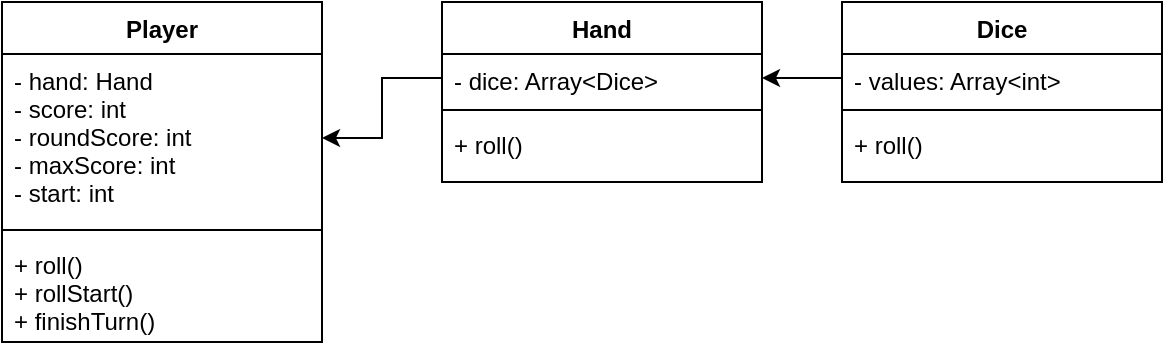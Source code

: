 <mxfile version="10.6.5" type="device"><diagram id="aMmuNFWQWOGCgiWKLhcY" name="Page-1"><mxGraphModel dx="1162" dy="663" grid="1" gridSize="10" guides="1" tooltips="1" connect="1" arrows="1" fold="1" page="1" pageScale="1" pageWidth="850" pageHeight="1100" math="0" shadow="0"><root><mxCell id="0"/><mxCell id="1" parent="0"/><mxCell id="-i20VCDYf9iRYUJjgxhC-5" value="Player" style="swimlane;fontStyle=1;align=center;verticalAlign=top;childLayout=stackLayout;horizontal=1;startSize=26;horizontalStack=0;resizeParent=1;resizeParentMax=0;resizeLast=0;collapsible=1;marginBottom=0;" vertex="1" parent="1"><mxGeometry x="110" y="153" width="160" height="170" as="geometry"><mxRectangle x="330" y="149" width="70" height="26" as="alternateBounds"/></mxGeometry></mxCell><mxCell id="-i20VCDYf9iRYUJjgxhC-6" value="- hand: Hand&#10;- score: int&#10;- roundScore: int&#10;- maxScore: int&#10;- start: int&#10;&#10;" style="text;strokeColor=none;fillColor=none;align=left;verticalAlign=top;spacingLeft=4;spacingRight=4;overflow=hidden;rotatable=0;points=[[0,0.5],[1,0.5]];portConstraint=eastwest;" vertex="1" parent="-i20VCDYf9iRYUJjgxhC-5"><mxGeometry y="26" width="160" height="84" as="geometry"/></mxCell><mxCell id="-i20VCDYf9iRYUJjgxhC-7" value="" style="line;strokeWidth=1;fillColor=none;align=left;verticalAlign=middle;spacingTop=-1;spacingLeft=3;spacingRight=3;rotatable=0;labelPosition=right;points=[];portConstraint=eastwest;" vertex="1" parent="-i20VCDYf9iRYUJjgxhC-5"><mxGeometry y="110" width="160" height="8" as="geometry"/></mxCell><mxCell id="-i20VCDYf9iRYUJjgxhC-8" value="+ roll()&#10;+ rollStart()&#10;+ finishTurn()&#10;" style="text;strokeColor=none;fillColor=none;align=left;verticalAlign=top;spacingLeft=4;spacingRight=4;overflow=hidden;rotatable=0;points=[[0,0.5],[1,0.5]];portConstraint=eastwest;" vertex="1" parent="-i20VCDYf9iRYUJjgxhC-5"><mxGeometry y="118" width="160" height="52" as="geometry"/></mxCell><mxCell id="-i20VCDYf9iRYUJjgxhC-17" value="Hand" style="swimlane;fontStyle=1;align=center;verticalAlign=top;childLayout=stackLayout;horizontal=1;startSize=26;horizontalStack=0;resizeParent=1;resizeParentMax=0;resizeLast=0;collapsible=1;marginBottom=0;" vertex="1" parent="1"><mxGeometry x="330" y="153" width="160" height="90" as="geometry"><mxRectangle x="330" y="149" width="70" height="26" as="alternateBounds"/></mxGeometry></mxCell><mxCell id="-i20VCDYf9iRYUJjgxhC-18" value="- dice: Array&lt;Dice&gt;&#10;" style="text;strokeColor=none;fillColor=none;align=left;verticalAlign=top;spacingLeft=4;spacingRight=4;overflow=hidden;rotatable=0;points=[[0,0.5],[1,0.5]];portConstraint=eastwest;" vertex="1" parent="-i20VCDYf9iRYUJjgxhC-17"><mxGeometry y="26" width="160" height="24" as="geometry"/></mxCell><mxCell id="-i20VCDYf9iRYUJjgxhC-19" value="" style="line;strokeWidth=1;fillColor=none;align=left;verticalAlign=middle;spacingTop=-1;spacingLeft=3;spacingRight=3;rotatable=0;labelPosition=right;points=[];portConstraint=eastwest;" vertex="1" parent="-i20VCDYf9iRYUJjgxhC-17"><mxGeometry y="50" width="160" height="8" as="geometry"/></mxCell><mxCell id="-i20VCDYf9iRYUJjgxhC-20" value="+ roll()" style="text;strokeColor=none;fillColor=none;align=left;verticalAlign=top;spacingLeft=4;spacingRight=4;overflow=hidden;rotatable=0;points=[[0,0.5],[1,0.5]];portConstraint=eastwest;" vertex="1" parent="-i20VCDYf9iRYUJjgxhC-17"><mxGeometry y="58" width="160" height="32" as="geometry"/></mxCell><mxCell id="-i20VCDYf9iRYUJjgxhC-21" value="Dice" style="swimlane;fontStyle=1;align=center;verticalAlign=top;childLayout=stackLayout;horizontal=1;startSize=26;horizontalStack=0;resizeParent=1;resizeParentMax=0;resizeLast=0;collapsible=1;marginBottom=0;" vertex="1" parent="1"><mxGeometry x="530" y="153" width="160" height="90" as="geometry"><mxRectangle x="330" y="149" width="70" height="26" as="alternateBounds"/></mxGeometry></mxCell><mxCell id="-i20VCDYf9iRYUJjgxhC-22" value="- values: Array&lt;int&gt;&#10;" style="text;strokeColor=none;fillColor=none;align=left;verticalAlign=top;spacingLeft=4;spacingRight=4;overflow=hidden;rotatable=0;points=[[0,0.5],[1,0.5]];portConstraint=eastwest;" vertex="1" parent="-i20VCDYf9iRYUJjgxhC-21"><mxGeometry y="26" width="160" height="24" as="geometry"/></mxCell><mxCell id="-i20VCDYf9iRYUJjgxhC-23" value="" style="line;strokeWidth=1;fillColor=none;align=left;verticalAlign=middle;spacingTop=-1;spacingLeft=3;spacingRight=3;rotatable=0;labelPosition=right;points=[];portConstraint=eastwest;" vertex="1" parent="-i20VCDYf9iRYUJjgxhC-21"><mxGeometry y="50" width="160" height="8" as="geometry"/></mxCell><mxCell id="-i20VCDYf9iRYUJjgxhC-24" value="+ roll()" style="text;strokeColor=none;fillColor=none;align=left;verticalAlign=top;spacingLeft=4;spacingRight=4;overflow=hidden;rotatable=0;points=[[0,0.5],[1,0.5]];portConstraint=eastwest;" vertex="1" parent="-i20VCDYf9iRYUJjgxhC-21"><mxGeometry y="58" width="160" height="32" as="geometry"/></mxCell><mxCell id="-i20VCDYf9iRYUJjgxhC-29" value="" style="edgeStyle=orthogonalEdgeStyle;rounded=0;orthogonalLoop=1;jettySize=auto;html=1;" edge="1" parent="1" source="-i20VCDYf9iRYUJjgxhC-18" target="-i20VCDYf9iRYUJjgxhC-6"><mxGeometry relative="1" as="geometry"/></mxCell><mxCell id="-i20VCDYf9iRYUJjgxhC-30" value="" style="edgeStyle=orthogonalEdgeStyle;rounded=0;orthogonalLoop=1;jettySize=auto;html=1;" edge="1" parent="1" source="-i20VCDYf9iRYUJjgxhC-22" target="-i20VCDYf9iRYUJjgxhC-18"><mxGeometry relative="1" as="geometry"/></mxCell></root></mxGraphModel></diagram></mxfile>